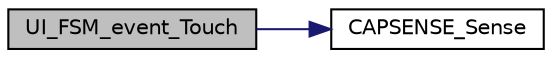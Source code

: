 digraph "UI_FSM_event_Touch"
{
 // LATEX_PDF_SIZE
  edge [fontname="Helvetica",fontsize="10",labelfontname="Helvetica",labelfontsize="10"];
  node [fontname="Helvetica",fontsize="10",shape=record];
  rankdir="LR";
  Node1 [label="UI_FSM_event_Touch",height=0.2,width=0.4,color="black", fillcolor="grey75", style="filled", fontcolor="black",tooltip="Part of the user interface finite state machine: Touch events."];
  Node1 -> Node2 [color="midnightblue",fontsize="10",style="solid",fontname="Helvetica"];
  Node2 [label="CAPSENSE_Sense",height=0.2,width=0.4,color="black", fillcolor="white", style="filled",URL="$touchslider_8c.html#a053d58010d19241662916216a0327ad6",tooltip="This function iterates through all the capsensors and reads and initiates a reading...."];
}
